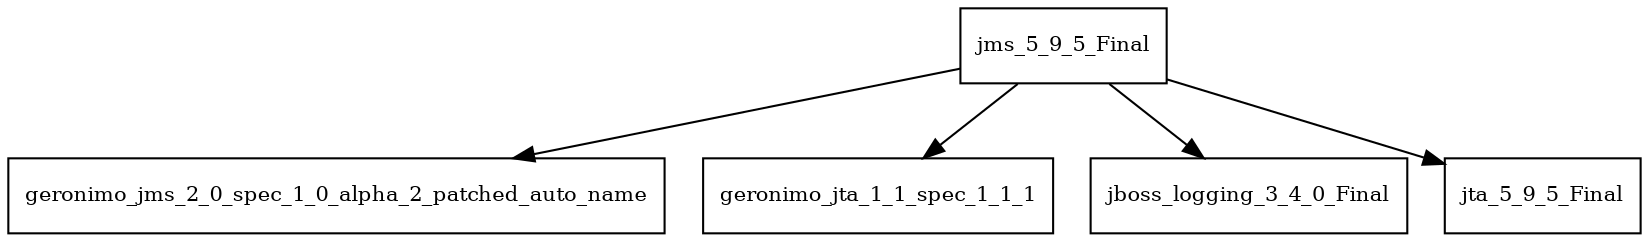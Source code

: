 digraph jms_5_9_5_Final_dependencies {
  node [shape = box, fontsize=10.0];
  jms_5_9_5_Final -> geronimo_jms_2_0_spec_1_0_alpha_2_patched_auto_name;
  jms_5_9_5_Final -> geronimo_jta_1_1_spec_1_1_1;
  jms_5_9_5_Final -> jboss_logging_3_4_0_Final;
  jms_5_9_5_Final -> jta_5_9_5_Final;
}
